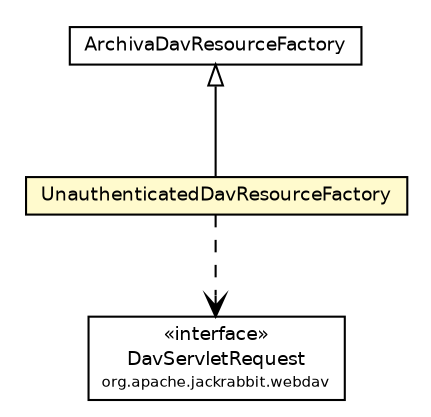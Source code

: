 #!/usr/local/bin/dot
#
# Class diagram 
# Generated by UmlGraph version 4.6 (http://www.spinellis.gr/sw/umlgraph)
#

digraph G {
	edge [fontname="Helvetica",fontsize=10,labelfontname="Helvetica",labelfontsize=10];
	node [fontname="Helvetica",fontsize=10,shape=plaintext];
	// org.apache.maven.archiva.webdav.UnauthenticatedDavResourceFactory
	c47033 [label=<<table border="0" cellborder="1" cellspacing="0" cellpadding="2" port="p" bgcolor="lemonChiffon" href="./UnauthenticatedDavResourceFactory.html">
		<tr><td><table border="0" cellspacing="0" cellpadding="1">
			<tr><td> UnauthenticatedDavResourceFactory </td></tr>
		</table></td></tr>
		</table>>, fontname="Helvetica", fontcolor="black", fontsize=9.0];
	//org.apache.maven.archiva.webdav.UnauthenticatedDavResourceFactory extends org.apache.maven.archiva.webdav.ArchivaDavResourceFactory
	c47075:p -> c47033:p [dir=back,arrowtail=empty];
	// org.apache.maven.archiva.webdav.UnauthenticatedDavResourceFactory DEPEND org.apache.jackrabbit.webdav.DavServletRequest
	c47033:p -> c47080:p [taillabel="", label="", headlabel="", fontname="Helvetica", fontcolor="black", fontsize=10.0, color="black", arrowhead=open, style=dashed];
	// org.apache.jackrabbit.webdav.DavServletRequest
	c47080 [label=<<table border="0" cellborder="1" cellspacing="0" cellpadding="2" port="p" href="http://java.sun.com/j2se/1.4.2/docs/api/org/apache/jackrabbit/webdav/DavServletRequest.html">
		<tr><td><table border="0" cellspacing="0" cellpadding="1">
			<tr><td> &laquo;interface&raquo; </td></tr>
			<tr><td> DavServletRequest </td></tr>
			<tr><td><font point-size="7.0"> org.apache.jackrabbit.webdav </font></td></tr>
		</table></td></tr>
		</table>>, fontname="Helvetica", fontcolor="black", fontsize=9.0];
	// org.apache.maven.archiva.webdav.ArchivaDavResourceFactory
	c47075 [label=<<table border="0" cellborder="1" cellspacing="0" cellpadding="2" port="p" href="http://java.sun.com/j2se/1.4.2/docs/api/org/apache/maven/archiva/webdav/ArchivaDavResourceFactory.html">
		<tr><td><table border="0" cellspacing="0" cellpadding="1">
			<tr><td> ArchivaDavResourceFactory </td></tr>
		</table></td></tr>
		</table>>, fontname="Helvetica", fontcolor="black", fontsize=9.0];
}

